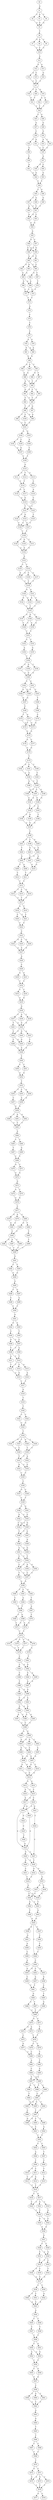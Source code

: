 strict digraph  {
	S0 -> S1 [ label = G ];
	S1 -> S2 [ label = C ];
	S1 -> S3 [ label = G ];
	S1 -> S4 [ label = T ];
	S2 -> S5 [ label = G ];
	S3 -> S5 [ label = G ];
	S4 -> S5 [ label = G ];
	S5 -> S6 [ label = T ];
	S6 -> S7 [ label = G ];
	S6 -> S8 [ label = A ];
	S6 -> S9 [ label = C ];
	S7 -> S10 [ label = C ];
	S8 -> S10 [ label = C ];
	S9 -> S10 [ label = C ];
	S10 -> S11 [ label = A ];
	S11 -> S12 [ label = G ];
	S11 -> S13 [ label = A ];
	S12 -> S14 [ label = A ];
	S12 -> S15 [ label = C ];
	S13 -> S16 [ label = G ];
	S14 -> S17 [ label = T ];
	S15 -> S17 [ label = T ];
	S16 -> S17 [ label = T ];
	S17 -> S18 [ label = T ];
	S17 -> S19 [ label = G ];
	S17 -> S20 [ label = C ];
	S18 -> S21 [ label = T ];
	S19 -> S22 [ label = A ];
	S19 -> S23 [ label = C ];
	S20 -> S21 [ label = T ];
	S21 -> S24 [ label = T ];
	S22 -> S24 [ label = T ];
	S23 -> S24 [ label = T ];
	S24 -> S25 [ label = C ];
	S24 -> S26 [ label = G ];
	S25 -> S27 [ label = A ];
	S26 -> S28 [ label = G ];
	S27 -> S29 [ label = C ];
	S28 -> S30 [ label = G ];
	S29 -> S31 [ label = G ];
	S29 -> S32 [ label = T ];
	S30 -> S33 [ label = A ];
	S30 -> S34 [ label = C ];
	S31 -> S35 [ label = C ];
	S32 -> S36 [ label = G ];
	S33 -> S35 [ label = C ];
	S34 -> S35 [ label = C ];
	S35 -> S37 [ label = A ];
	S36 -> S38 [ label = C ];
	S37 -> S39 [ label = G ];
	S37 -> S40 [ label = C ];
	S38 -> S41 [ label = A ];
	S39 -> S42 [ label = A ];
	S40 -> S43 [ label = G ];
	S41 -> S42 [ label = A ];
	S42 -> S44 [ label = T ];
	S43 -> S44 [ label = T ];
	S44 -> S45 [ label = C ];
	S44 -> S46 [ label = G ];
	S45 -> S47 [ label = T ];
	S45 -> S48 [ label = A ];
	S46 -> S49 [ label = G ];
	S47 -> S50 [ label = G ];
	S47 -> S51 [ label = T ];
	S48 -> S51 [ label = T ];
	S49 -> S51 [ label = T ];
	S50 -> S52 [ label = G ];
	S51 -> S53 [ label = T ];
	S51 -> S52 [ label = G ];
	S52 -> S54 [ label = G ];
	S53 -> S54 [ label = G ];
	S54 -> S55 [ label = G ];
	S55 -> S56 [ label = G ];
	S55 -> S57 [ label = C ];
	S56 -> S58 [ label = A ];
	S56 -> S59 [ label = G ];
	S57 -> S58 [ label = A ];
	S57 -> S59 [ label = G ];
	S58 -> S60 [ label = A ];
	S59 -> S61 [ label = T ];
	S59 -> S60 [ label = A ];
	S60 -> S62 [ label = A ];
	S60 -> S63 [ label = G ];
	S60 -> S64 [ label = C ];
	S61 -> S64 [ label = C ];
	S62 -> S65 [ label = A ];
	S63 -> S65 [ label = A ];
	S64 -> S66 [ label = G ];
	S64 -> S67 [ label = C ];
	S65 -> S68 [ label = G ];
	S65 -> S69 [ label = A ];
	S66 -> S69 [ label = A ];
	S67 -> S70 [ label = T ];
	S68 -> S71 [ label = T ];
	S69 -> S72 [ label = C ];
	S69 -> S71 [ label = T ];
	S70 -> S71 [ label = T ];
	S71 -> S73 [ label = T ];
	S72 -> S73 [ label = T ];
	S73 -> S74 [ label = A ];
	S74 -> S75 [ label = C ];
	S75 -> S76 [ label = C ];
	S76 -> S77 [ label = C ];
	S77 -> S78 [ label = A ];
	S77 -> S79 [ label = G ];
	S78 -> S80 [ label = A ];
	S78 -> S81 [ label = G ];
	S79 -> S80 [ label = A ];
	S80 -> S82 [ label = G ];
	S81 -> S82 [ label = G ];
	S82 -> S83 [ label = T ];
	S82 -> S84 [ label = A ];
	S82 -> S85 [ label = C ];
	S83 -> S86 [ label = G ];
	S83 -> S87 [ label = T ];
	S84 -> S88 [ label = A ];
	S85 -> S88 [ label = A ];
	S86 -> S89 [ label = T ];
	S87 -> S89 [ label = T ];
	S88 -> S90 [ label = A ];
	S88 -> S89 [ label = T ];
	S89 -> S91 [ label = G ];
	S89 -> S92 [ label = C ];
	S89 -> S93 [ label = T ];
	S90 -> S91 [ label = G ];
	S91 -> S94 [ label = C ];
	S91 -> S95 [ label = T ];
	S92 -> S95 [ label = T ];
	S93 -> S95 [ label = T ];
	S94 -> S96 [ label = T ];
	S95 -> S96 [ label = T ];
	S95 -> S97 [ label = G ];
	S96 -> S98 [ label = G ];
	S96 -> S99 [ label = T ];
	S96 -> S100 [ label = C ];
	S97 -> S98 [ label = G ];
	S98 -> S101 [ label = C ];
	S99 -> S101 [ label = C ];
	S100 -> S101 [ label = C ];
	S101 -> S102 [ label = A ];
	S101 -> S103 [ label = G ];
	S102 -> S104 [ label = T ];
	S102 -> S105 [ label = C ];
	S103 -> S106 [ label = A ];
	S104 -> S107 [ label = G ];
	S105 -> S107 [ label = G ];
	S106 -> S108 [ label = C ];
	S107 -> S109 [ label = T ];
	S108 -> S109 [ label = T ];
	S109 -> S110 [ label = G ];
	S110 -> S111 [ label = C ];
	S110 -> S112 [ label = T ];
	S110 -> S113 [ label = G ];
	S111 -> S114 [ label = T ];
	S112 -> S114 [ label = T ];
	S113 -> S115 [ label = C ];
	S114 -> S116 [ label = G ];
	S114 -> S117 [ label = T ];
	S115 -> S118 [ label = A ];
	S116 -> S119 [ label = G ];
	S117 -> S119 [ label = G ];
	S118 -> S120 [ label = C ];
	S119 -> S121 [ label = T ];
	S119 -> S122 [ label = C ];
	S120 -> S121 [ label = T ];
	S121 -> S123 [ label = G ];
	S121 -> S124 [ label = C ];
	S122 -> S125 [ label = T ];
	S123 -> S126 [ label = C ];
	S123 -> S127 [ label = T ];
	S124 -> S126 [ label = C ];
	S125 -> S126 [ label = C ];
	S126 -> S128 [ label = T ];
	S127 -> S128 [ label = T ];
	S128 -> S129 [ label = C ];
	S128 -> S130 [ label = G ];
	S128 -> S131 [ label = T ];
	S129 -> S132 [ label = A ];
	S130 -> S132 [ label = A ];
	S131 -> S132 [ label = A ];
	S132 -> S133 [ label = A ];
	S133 -> S134 [ label = T ];
	S133 -> S135 [ label = C ];
	S134 -> S136 [ label = A ];
	S134 -> S137 [ label = G ];
	S134 -> S138 [ label = C ];
	S135 -> S136 [ label = A ];
	S136 -> S139 [ label = T ];
	S137 -> S139 [ label = T ];
	S138 -> S139 [ label = T ];
	S139 -> S140 [ label = G ];
	S139 -> S141 [ label = A ];
	S140 -> S142 [ label = G ];
	S140 -> S143 [ label = A ];
	S141 -> S143 [ label = A ];
	S141 -> S144 [ label = C ];
	S142 -> S145 [ label = T ];
	S143 -> S145 [ label = T ];
	S144 -> S145 [ label = T ];
	S145 -> S146 [ label = G ];
	S145 -> S147 [ label = A ];
	S145 -> S148 [ label = C ];
	S146 -> S149 [ label = C ];
	S146 -> S150 [ label = A ];
	S147 -> S149 [ label = C ];
	S148 -> S150 [ label = A ];
	S149 -> S151 [ label = T ];
	S150 -> S151 [ label = T ];
	S151 -> S152 [ label = C ];
	S151 -> S153 [ label = T ];
	S152 -> S154 [ label = A ];
	S153 -> S155 [ label = G ];
	S154 -> S156 [ label = T ];
	S155 -> S156 [ label = T ];
	S156 -> S157 [ label = C ];
	S156 -> S158 [ label = G ];
	S156 -> S159 [ label = T ];
	S157 -> S160 [ label = G ];
	S158 -> S160 [ label = G ];
	S159 -> S160 [ label = G ];
	S160 -> S161 [ label = G ];
	S160 -> S162 [ label = C ];
	S161 -> S163 [ label = C ];
	S161 -> S164 [ label = A ];
	S162 -> S164 [ label = A ];
	S162 -> S165 [ label = G ];
	S163 -> S166 [ label = T ];
	S164 -> S167 [ label = G ];
	S165 -> S167 [ label = G ];
	S166 -> S168 [ label = G ];
	S167 -> S169 [ label = C ];
	S168 -> S170 [ label = C ];
	S169 -> S171 [ label = A ];
	S169 -> S172 [ label = T ];
	S170 -> S173 [ label = G ];
	S171 -> S173 [ label = G ];
	S171 -> S174 [ label = T ];
	S172 -> S173 [ label = G ];
	S173 -> S175 [ label = G ];
	S174 -> S175 [ label = G ];
	S175 -> S176 [ label = A ];
	S175 -> S177 [ label = C ];
	S176 -> S178 [ label = G ];
	S177 -> S178 [ label = G ];
	S178 -> S179 [ label = T ];
	S179 -> S180 [ label = T ];
	S179 -> S181 [ label = C ];
	S179 -> S182 [ label = G ];
	S180 -> S183 [ label = C ];
	S181 -> S184 [ label = A ];
	S182 -> S184 [ label = A ];
	S183 -> S185 [ label = T ];
	S184 -> S185 [ label = T ];
	S184 -> S186 [ label = G ];
	S185 -> S187 [ label = C ];
	S185 -> S188 [ label = T ];
	S185 -> S189 [ label = G ];
	S186 -> S187 [ label = C ];
	S187 -> S190 [ label = G ];
	S187 -> S191 [ label = A ];
	S188 -> S191 [ label = A ];
	S189 -> S190 [ label = G ];
	S190 -> S192 [ label = T ];
	S190 -> S193 [ label = C ];
	S191 -> S192 [ label = T ];
	S192 -> S194 [ label = C ];
	S192 -> S195 [ label = G ];
	S193 -> S196 [ label = T ];
	S194 -> S197 [ label = G ];
	S195 -> S197 [ label = G ];
	S196 -> S197 [ label = G ];
	S197 -> S198 [ label = C ];
	S198 -> S199 [ label = T ];
	S198 -> S200 [ label = A ];
	S198 -> S201 [ label = C ];
	S199 -> S202 [ label = A ];
	S199 -> S203 [ label = G ];
	S200 -> S202 [ label = A ];
	S201 -> S204 [ label = T ];
	S202 -> S205 [ label = G ];
	S202 -> S206 [ label = A ];
	S203 -> S207 [ label = T ];
	S204 -> S205 [ label = G ];
	S205 -> S208 [ label = A ];
	S205 -> S209 [ label = T ];
	S206 -> S210 [ label = G ];
	S207 -> S210 [ label = G ];
	S208 -> S211 [ label = T ];
	S209 -> S212 [ label = C ];
	S210 -> S211 [ label = T ];
	S211 -> S213 [ label = T ];
	S212 -> S213 [ label = T ];
	S213 -> S214 [ label = T ];
	S213 -> S215 [ label = C ];
	S213 -> S216 [ label = G ];
	S214 -> S217 [ label = T ];
	S215 -> S217 [ label = T ];
	S216 -> S217 [ label = T ];
	S217 -> S218 [ label = A ];
	S217 -> S219 [ label = T ];
	S218 -> S220 [ label = C ];
	S218 -> S221 [ label = T ];
	S219 -> S221 [ label = T ];
	S220 -> S222 [ label = C ];
	S221 -> S222 [ label = C ];
	S222 -> S223 [ label = C ];
	S223 -> S224 [ label = A ];
	S223 -> S225 [ label = C ];
	S223 -> S226 [ label = G ];
	S224 -> S227 [ label = A ];
	S225 -> S227 [ label = A ];
	S226 -> S227 [ label = A ];
	S227 -> S228 [ label = A ];
	S228 -> S229 [ label = C ];
	S229 -> S230 [ label = A ];
	S229 -> S231 [ label = G ];
	S230 -> S232 [ label = T ];
	S231 -> S232 [ label = T ];
	S232 -> S233 [ label = C ];
	S232 -> S234 [ label = T ];
	S233 -> S235 [ label = G ];
	S234 -> S235 [ label = G ];
	S235 -> S236 [ label = G ];
	S236 -> S237 [ label = C ];
	S236 -> S238 [ label = T ];
	S236 -> S239 [ label = A ];
	S237 -> S240 [ label = G ];
	S237 -> S241 [ label = T ];
	S238 -> S240 [ label = G ];
	S239 -> S240 [ label = G ];
	S240 -> S242 [ label = C ];
	S240 -> S243 [ label = A ];
	S240 -> S244 [ label = G ];
	S241 -> S242 [ label = C ];
	S242 -> S245 [ label = G ];
	S242 -> S246 [ label = C ];
	S243 -> S247 [ label = T ];
	S244 -> S245 [ label = G ];
	S245 -> S248 [ label = A ];
	S246 -> S248 [ label = A ];
	S247 -> S248 [ label = A ];
	S248 -> S249 [ label = T ];
	S249 -> S250 [ label = C ];
	S249 -> S251 [ label = T ];
	S250 -> S252 [ label = A ];
	S251 -> S252 [ label = A ];
	S252 -> S253 [ label = T ];
	S253 -> S254 [ label = T ];
	S253 -> S255 [ label = C ];
	S253 -> S256 [ label = A ];
	S254 -> S257 [ label = C ];
	S255 -> S258 [ label = A ];
	S256 -> S258 [ label = A ];
	S257 -> S259 [ label = G ];
	S258 -> S259 [ label = G ];
	S259 -> S260 [ label = C ];
	S259 -> S261 [ label = A ];
	S259 -> S262 [ label = G ];
	S260 -> S263 [ label = T ];
	S261 -> S263 [ label = T ];
	S262 -> S263 [ label = T ];
	S263 -> S264 [ label = A ];
	S264 -> S265 [ label = C ];
	S264 -> S266 [ label = T ];
	S265 -> S267 [ label = T ];
	S266 -> S268 [ label = G ];
	S267 -> S269 [ label = C ];
	S268 -> S269 [ label = C ];
	S269 -> S270 [ label = G ];
	S269 -> S271 [ label = T ];
	S270 -> S272 [ label = G ];
	S271 -> S272 [ label = G ];
	S272 -> S273 [ label = G ];
	S273 -> S274 [ label = A ];
	S273 -> S275 [ label = T ];
	S274 -> S276 [ label = G ];
	S275 -> S276 [ label = G ];
	S276 -> S277 [ label = C ];
	S277 -> S278 [ label = G ];
	S277 -> S279 [ label = A ];
	S277 -> S280 [ label = C ];
	S278 -> S281 [ label = A ];
	S279 -> S281 [ label = A ];
	S280 -> S282 [ label = T ];
	S280 -> S283 [ label = G ];
	S281 -> S284 [ label = C ];
	S282 -> S285 [ label = T ];
	S283 -> S284 [ label = C ];
	S284 -> S286 [ label = G ];
	S284 -> S287 [ label = A ];
	S284 -> S288 [ label = C ];
	S285 -> S289 [ label = T ];
	S286 -> S290 [ label = T ];
	S287 -> S290 [ label = T ];
	S288 -> S290 [ label = T ];
	S289 -> S290 [ label = T ];
	S290 -> S291 [ label = G ];
	S291 -> S292 [ label = C ];
	S291 -> S293 [ label = T ];
	S292 -> S294 [ label = G ];
	S293 -> S294 [ label = G ];
	S294 -> S295 [ label = G ];
	S295 -> S296 [ label = C ];
	S295 -> S297 [ label = G ];
	S296 -> S298 [ label = C ];
	S297 -> S299 [ label = A ];
	S298 -> S300 [ label = T ];
	S299 -> S300 [ label = T ];
	S300 -> S301 [ label = G ];
	S301 -> S302 [ label = G ];
	S301 -> S303 [ label = A ];
	S302 -> S304 [ label = C ];
	S303 -> S305 [ label = T ];
	S304 -> S306 [ label = G ];
	S304 -> S307 [ label = C ];
	S305 -> S307 [ label = C ];
	S306 -> S308 [ label = T ];
	S307 -> S308 [ label = T ];
	S307 -> S309 [ label = A ];
	S308 -> S310 [ label = T ];
	S308 -> S311 [ label = A ];
	S309 -> S310 [ label = T ];
	S310 -> S312 [ label = T ];
	S310 -> S313 [ label = A ];
	S310 -> S314 [ label = C ];
	S311 -> S312 [ label = T ];
	S312 -> S315 [ label = G ];
	S313 -> S316 [ label = A ];
	S314 -> S315 [ label = G ];
	S315 -> S317 [ label = T ];
	S316 -> S317 [ label = T ];
	S317 -> S318 [ label = G ];
	S318 -> S319 [ label = T ];
	S319 -> S320 [ label = T ];
	S320 -> S321 [ label = C ];
	S320 -> S322 [ label = T ];
	S321 -> S323 [ label = G ];
	S322 -> S323 [ label = G ];
	S323 -> S324 [ label = T ];
	S324 -> S325 [ label = G ];
	S324 -> S326 [ label = A ];
	S324 -> S327 [ label = T ];
	S324 -> S328 [ label = C ];
	S325 -> S329 [ label = C ];
	S326 -> S330 [ label = T ];
	S327 -> S329 [ label = C ];
	S328 -> S330 [ label = T ];
	S329 -> S331 [ label = T ];
	S330 -> S331 [ label = T ];
	S330 -> S332 [ label = A ];
	S331 -> S333 [ label = G ];
	S331 -> S334 [ label = C ];
	S332 -> S334 [ label = C ];
	S333 -> S335 [ label = C ];
	S334 -> S335 [ label = C ];
	S335 -> S336 [ label = C ];
	S336 -> S337 [ label = G ];
	S336 -> S338 [ label = C ];
	S337 -> S339 [ label = T ];
	S338 -> S339 [ label = T ];
	S339 -> S340 [ label = C ];
	S339 -> S341 [ label = G ];
	S340 -> S342 [ label = G ];
	S340 -> S343 [ label = C ];
	S341 -> S343 [ label = C ];
	S342 -> S344 [ label = C ];
	S342 -> S345 [ label = G ];
	S343 -> S345 [ label = G ];
	S343 -> S344 [ label = C ];
	S344 -> S346 [ label = T ];
	S345 -> S346 [ label = T ];
	S345 -> S347 [ label = C ];
	S346 -> S348 [ label = C ];
	S347 -> S349 [ label = G ];
	S348 -> S350 [ label = G ];
	S348 -> S351 [ label = A ];
	S349 -> S350 [ label = G ];
	S350 -> S352 [ label = T ];
	S351 -> S352 [ label = T ];
	S351 -> S353 [ label = C ];
	S352 -> S354 [ label = A ];
	S352 -> S355 [ label = C ];
	S352 -> S356 [ label = G ];
	S353 -> S355 [ label = C ];
	S354 -> S357 [ label = C ];
	S355 -> S357 [ label = C ];
	S355 -> S358 [ label = T ];
	S356 -> S357 [ label = C ];
	S357 -> S359 [ label = A ];
	S358 -> S359 [ label = A ];
	S359 -> S360 [ label = T ];
	S359 -> S361 [ label = C ];
	S359 -> S362 [ label = G ];
	S360 -> S363 [ label = C ];
	S361 -> S364 [ label = A ];
	S362 -> S365 [ label = T ];
	S363 -> S366 [ label = T ];
	S364 -> S366 [ label = T ];
	S365 -> S367 [ label = A ];
	S366 -> S368 [ label = G ];
	S366 -> S369 [ label = C ];
	S367 -> S370 [ label = T ];
	S368 -> S371 [ label = C ];
	S368 -> S372 [ label = A ];
	S369 -> S371 [ label = C ];
	S370 -> S372 [ label = A ];
	S371 -> S373 [ label = T ];
	S372 -> S373 [ label = T ];
	S373 -> S374 [ label = G ];
	S373 -> S375 [ label = T ];
	S373 -> S376 [ label = A ];
	S373 -> S377 [ label = C ];
	S374 -> S378 [ label = T ];
	S375 -> S378 [ label = T ];
	S376 -> S379 [ label = A ];
	S377 -> S378 [ label = T ];
	S378 -> S380 [ label = C ];
	S379 -> S381 [ label = T ];
	S380 -> S382 [ label = G ];
	S380 -> S383 [ label = C ];
	S381 -> S382 [ label = G ];
	S382 -> S384 [ label = G ];
	S382 -> S385 [ label = A ];
	S383 -> S386 [ label = C ];
	S384 -> S387 [ label = A ];
	S385 -> S387 [ label = A ];
	S386 -> S388 [ label = T ];
	S387 -> S389 [ label = G ];
	S388 -> S389 [ label = G ];
	S388 -> S390 [ label = C ];
	S389 -> S391 [ label = A ];
	S389 -> S392 [ label = C ];
	S390 -> S392 [ label = C ];
	S391 -> S393 [ label = A ];
	S392 -> S393 [ label = A ];
	S392 -> S394 [ label = G ];
	S393 -> S395 [ label = G ];
	S393 -> S396 [ label = C ];
	S394 -> S397 [ label = A ];
	S394 -> S396 [ label = C ];
	S395 -> S398 [ label = C ];
	S396 -> S398 [ label = C ];
	S397 -> S398 [ label = C ];
	S398 -> S399 [ label = G ];
	S398 -> S400 [ label = A ];
	S399 -> S401 [ label = G ];
	S399 -> S402 [ label = C ];
	S399 -> S403 [ label = A ];
	S400 -> S403 [ label = A ];
	S401 -> S404 [ label = C ];
	S402 -> S405 [ label = A ];
	S403 -> S404 [ label = C ];
	S403 -> S406 [ label = G ];
	S404 -> S407 [ label = G ];
	S404 -> S408 [ label = A ];
	S405 -> S407 [ label = G ];
	S406 -> S408 [ label = A ];
	S407 -> S409 [ label = G ];
	S407 -> S410 [ label = T ];
	S408 -> S411 [ label = A ];
	S408 -> S409 [ label = G ];
	S409 -> S412 [ label = G ];
	S410 -> S412 [ label = G ];
	S411 -> S412 [ label = G ];
	S412 -> S413 [ label = G ];
	S412 -> S414 [ label = A ];
	S413 -> S415 [ label = C ];
	S413 -> S416 [ label = A ];
	S414 -> S415 [ label = C ];
	S415 -> S417 [ label = A ];
	S415 -> S418 [ label = C ];
	S416 -> S417 [ label = A ];
	S417 -> S419 [ label = C ];
	S417 -> S420 [ label = A ];
	S418 -> S419 [ label = C ];
	S418 -> S421 [ label = G ];
	S419 -> S422 [ label = G ];
	S419 -> S423 [ label = G ];
	S420 -> S423 [ label = G ];
	S421 -> S424 [ label = C ];
	S422 -> S425 [ label = C ];
	S423 -> S426 [ label = G ];
	S423 -> S427 [ label = C ];
	S424 -> S427 [ label = C ];
	S425 -> S428 [ label = T ];
	S426 -> S429 [ label = G ];
	S426 -> S430 [ label = T ];
	S427 -> S430 [ label = T ];
	S428 -> S423 [ label = G ];
	S429 -> S431 [ label = C ];
	S430 -> S432 [ label = A ];
	S430 -> S433 [ label = G ];
	S431 -> S434 [ label = C ];
	S432 -> S434 [ label = C ];
	S433 -> S435 [ label = A ];
	S434 -> S436 [ label = G ];
	S435 -> S437 [ label = A ];
	S435 -> S438 [ label = C ];
	S436 -> S439 [ label = G ];
	S436 -> S440 [ label = C ];
	S437 -> S440 [ label = C ];
	S438 -> S439 [ label = G ];
	S439 -> S441 [ label = T ];
	S440 -> S441 [ label = T ];
	S440 -> S442 [ label = A ];
	S441 -> S443 [ label = G ];
	S442 -> S444 [ label = T ];
	S443 -> S445 [ label = G ];
	S444 -> S445 [ label = G ];
	S445 -> S446 [ label = T ];
	S445 -> S447 [ label = C ];
	S445 -> S448 [ label = G ];
	S446 -> S449 [ label = C ];
	S447 -> S450 [ label = C ];
	S448 -> S451 [ label = G ];
	S449 -> S452 [ label = C ];
	S449 -> S453 [ label = A ];
	S449 -> S454 [ label = G ];
	S450 -> S455 [ label = C ];
	S451 -> S456 [ label = A ];
	S452 -> S457 [ label = A ];
	S453 -> S458 [ label = G ];
	S454 -> S459 [ label = C ];
	S455 -> S446 [ label = T ];
	S456 -> S460 [ label = C ];
	S457 -> S461 [ label = T ];
	S458 -> S462 [ label = C ];
	S459 -> S461 [ label = T ];
	S460 -> S463 [ label = A ];
	S461 -> S464 [ label = G ];
	S462 -> S465 [ label = T ];
	S463 -> S454 [ label = G ];
	S464 -> S466 [ label = C ];
	S464 -> S467 [ label = T ];
	S465 -> S468 [ label = G ];
	S466 -> S469 [ label = T ];
	S467 -> S469 [ label = T ];
	S468 -> S469 [ label = T ];
	S469 -> S470 [ label = G ];
	S469 -> S471 [ label = C ];
	S470 -> S472 [ label = G ];
	S470 -> S473 [ label = A ];
	S471 -> S474 [ label = T ];
	S472 -> S475 [ label = C ];
	S473 -> S476 [ label = T ];
	S474 -> S476 [ label = T ];
	S475 -> S477 [ label = G ];
	S476 -> S478 [ label = C ];
	S476 -> S479 [ label = T ];
	S477 -> S480 [ label = C ];
	S478 -> S480 [ label = C ];
	S479 -> S481 [ label = T ];
	S480 -> S482 [ label = A ];
	S481 -> S483 [ label = T ];
	S482 -> S484 [ label = C ];
	S483 -> S485 [ label = A ];
	S484 -> S486 [ label = G ];
	S484 -> S487 [ label = A ];
	S485 -> S487 [ label = A ];
	S486 -> S488 [ label = T ];
	S486 -> S489 [ label = C ];
	S487 -> S490 [ label = G ];
	S487 -> S488 [ label = T ];
	S488 -> S491 [ label = C ];
	S489 -> S491 [ label = C ];
	S490 -> S492 [ label = T ];
	S491 -> S493 [ label = G ];
	S491 -> S494 [ label = T ];
	S491 -> S495 [ label = C ];
	S492 -> S495 [ label = C ];
	S493 -> S496 [ label = C ];
	S494 -> S497 [ label = T ];
	S495 -> S497 [ label = T ];
	S496 -> S498 [ label = G ];
	S497 -> S498 [ label = G ];
	S497 -> S499 [ label = T ];
	S497 -> S500 [ label = C ];
	S498 -> S501 [ label = C ];
	S499 -> S502 [ label = A ];
	S500 -> S501 [ label = C ];
	S501 -> S503 [ label = T ];
	S502 -> S503 [ label = T ];
	S503 -> S504 [ label = C ];
	S503 -> S505 [ label = T ];
	S504 -> S506 [ label = A ];
	S505 -> S507 [ label = T ];
	S506 -> S508 [ label = T ];
	S507 -> S509 [ label = C ];
	S508 -> S510 [ label = G ];
	S508 -> S511 [ label = C ];
	S509 -> S512 [ label = T ];
	S510 -> S513 [ label = C ];
	S511 -> S513 [ label = C ];
	S511 -> S514 [ label = G ];
	S512 -> S515 [ label = T ];
	S513 -> S516 [ label = T ];
	S514 -> S516 [ label = T ];
	S515 -> S516 [ label = T ];
	S516 -> S517 [ label = G ];
	S516 -> S518 [ label = C ];
	S517 -> S519 [ label = T ];
	S517 -> S520 [ label = C ];
	S517 -> S521 [ label = G ];
	S518 -> S520 [ label = C ];
	S519 -> S522 [ label = G ];
	S520 -> S523 [ label = T ];
	S521 -> S523 [ label = T ];
	S522 -> S524 [ label = C ];
	S523 -> S525 [ label = G ];
	S523 -> S524 [ label = C ];
	S524 -> S526 [ label = G ];
	S525 -> S526 [ label = G ];
	S526 -> S527 [ label = G ];
	S527 -> S528 [ label = C ];
	S527 -> S529 [ label = T ];
	S528 -> S530 [ label = A ];
	S528 -> S531 [ label = C ];
	S529 -> S530 [ label = A ];
	S530 -> S532 [ label = C ];
	S530 -> S533 [ label = T ];
	S531 -> S533 [ label = T ];
	S532 -> S534 [ label = T ];
	S533 -> S535 [ label = C ];
	S533 -> S536 [ label = G ];
	S534 -> S537 [ label = G ];
	S535 -> S537 [ label = G ];
	S536 -> S537 [ label = G ];
	S537 -> S538 [ label = C ];
	S537 -> S539 [ label = T ];
	S538 -> S540 [ label = C ];
	S538 -> S541 [ label = T ];
	S539 -> S542 [ label = G ];
	S540 -> S543 [ label = A ];
	S541 -> S543 [ label = A ];
	S542 -> S543 [ label = A ];
	S543 -> S544 [ label = A ];
	S544 -> S545 [ label = C ];
	S544 -> S546 [ label = T ];
	S545 -> S547 [ label = C ];
	S546 -> S548 [ label = T ];
	S547 -> S549 [ label = T ];
	S548 -> S549 [ label = T ];
	S549 -> S550 [ label = C ];
	S549 -> S551 [ label = G ];
	S550 -> S552 [ label = A ];
	S550 -> S553 [ label = G ];
	S551 -> S553 [ label = G ];
	S552 -> S554 [ label = T ];
	S553 -> S554 [ label = T ];
	S554 -> S555 [ label = C ];
	S554 -> S556 [ label = G ];
	S555 -> S557 [ label = G ];
	S556 -> S557 [ label = G ];
	S557 -> S558 [ label = C ];
	S558 -> S559 [ label = C ];
	S558 -> S560 [ label = A ];
	S558 -> S561 [ label = T ];
	S559 -> S562 [ label = C ];
	S560 -> S562 [ label = C ];
	S561 -> S562 [ label = C ];
	S562 -> S563 [ label = A ];
	S563 -> S564 [ label = G ];
	S564 -> S565 [ label = T ];
	S565 -> S566 [ label = T ];
	S566 -> S567 [ label = C ];
	S566 -> S568 [ label = T ];
	S567 -> S569 [ label = T ];
	S568 -> S569 [ label = T ];
	S569 -> S570 [ label = T ];
	S570 -> S571 [ label = C ];
	S570 -> S572 [ label = G ];
	S571 -> S573 [ label = G ];
	S571 -> S574 [ label = C ];
	S571 -> S575 [ label = A ];
	S572 -> S575 [ label = A ];
	S573 -> S576 [ label = T ];
	S574 -> S576 [ label = T ];
	S575 -> S576 [ label = T ];
	S576 -> S577 [ label = G ];
	S576 -> S578 [ label = C ];
}
